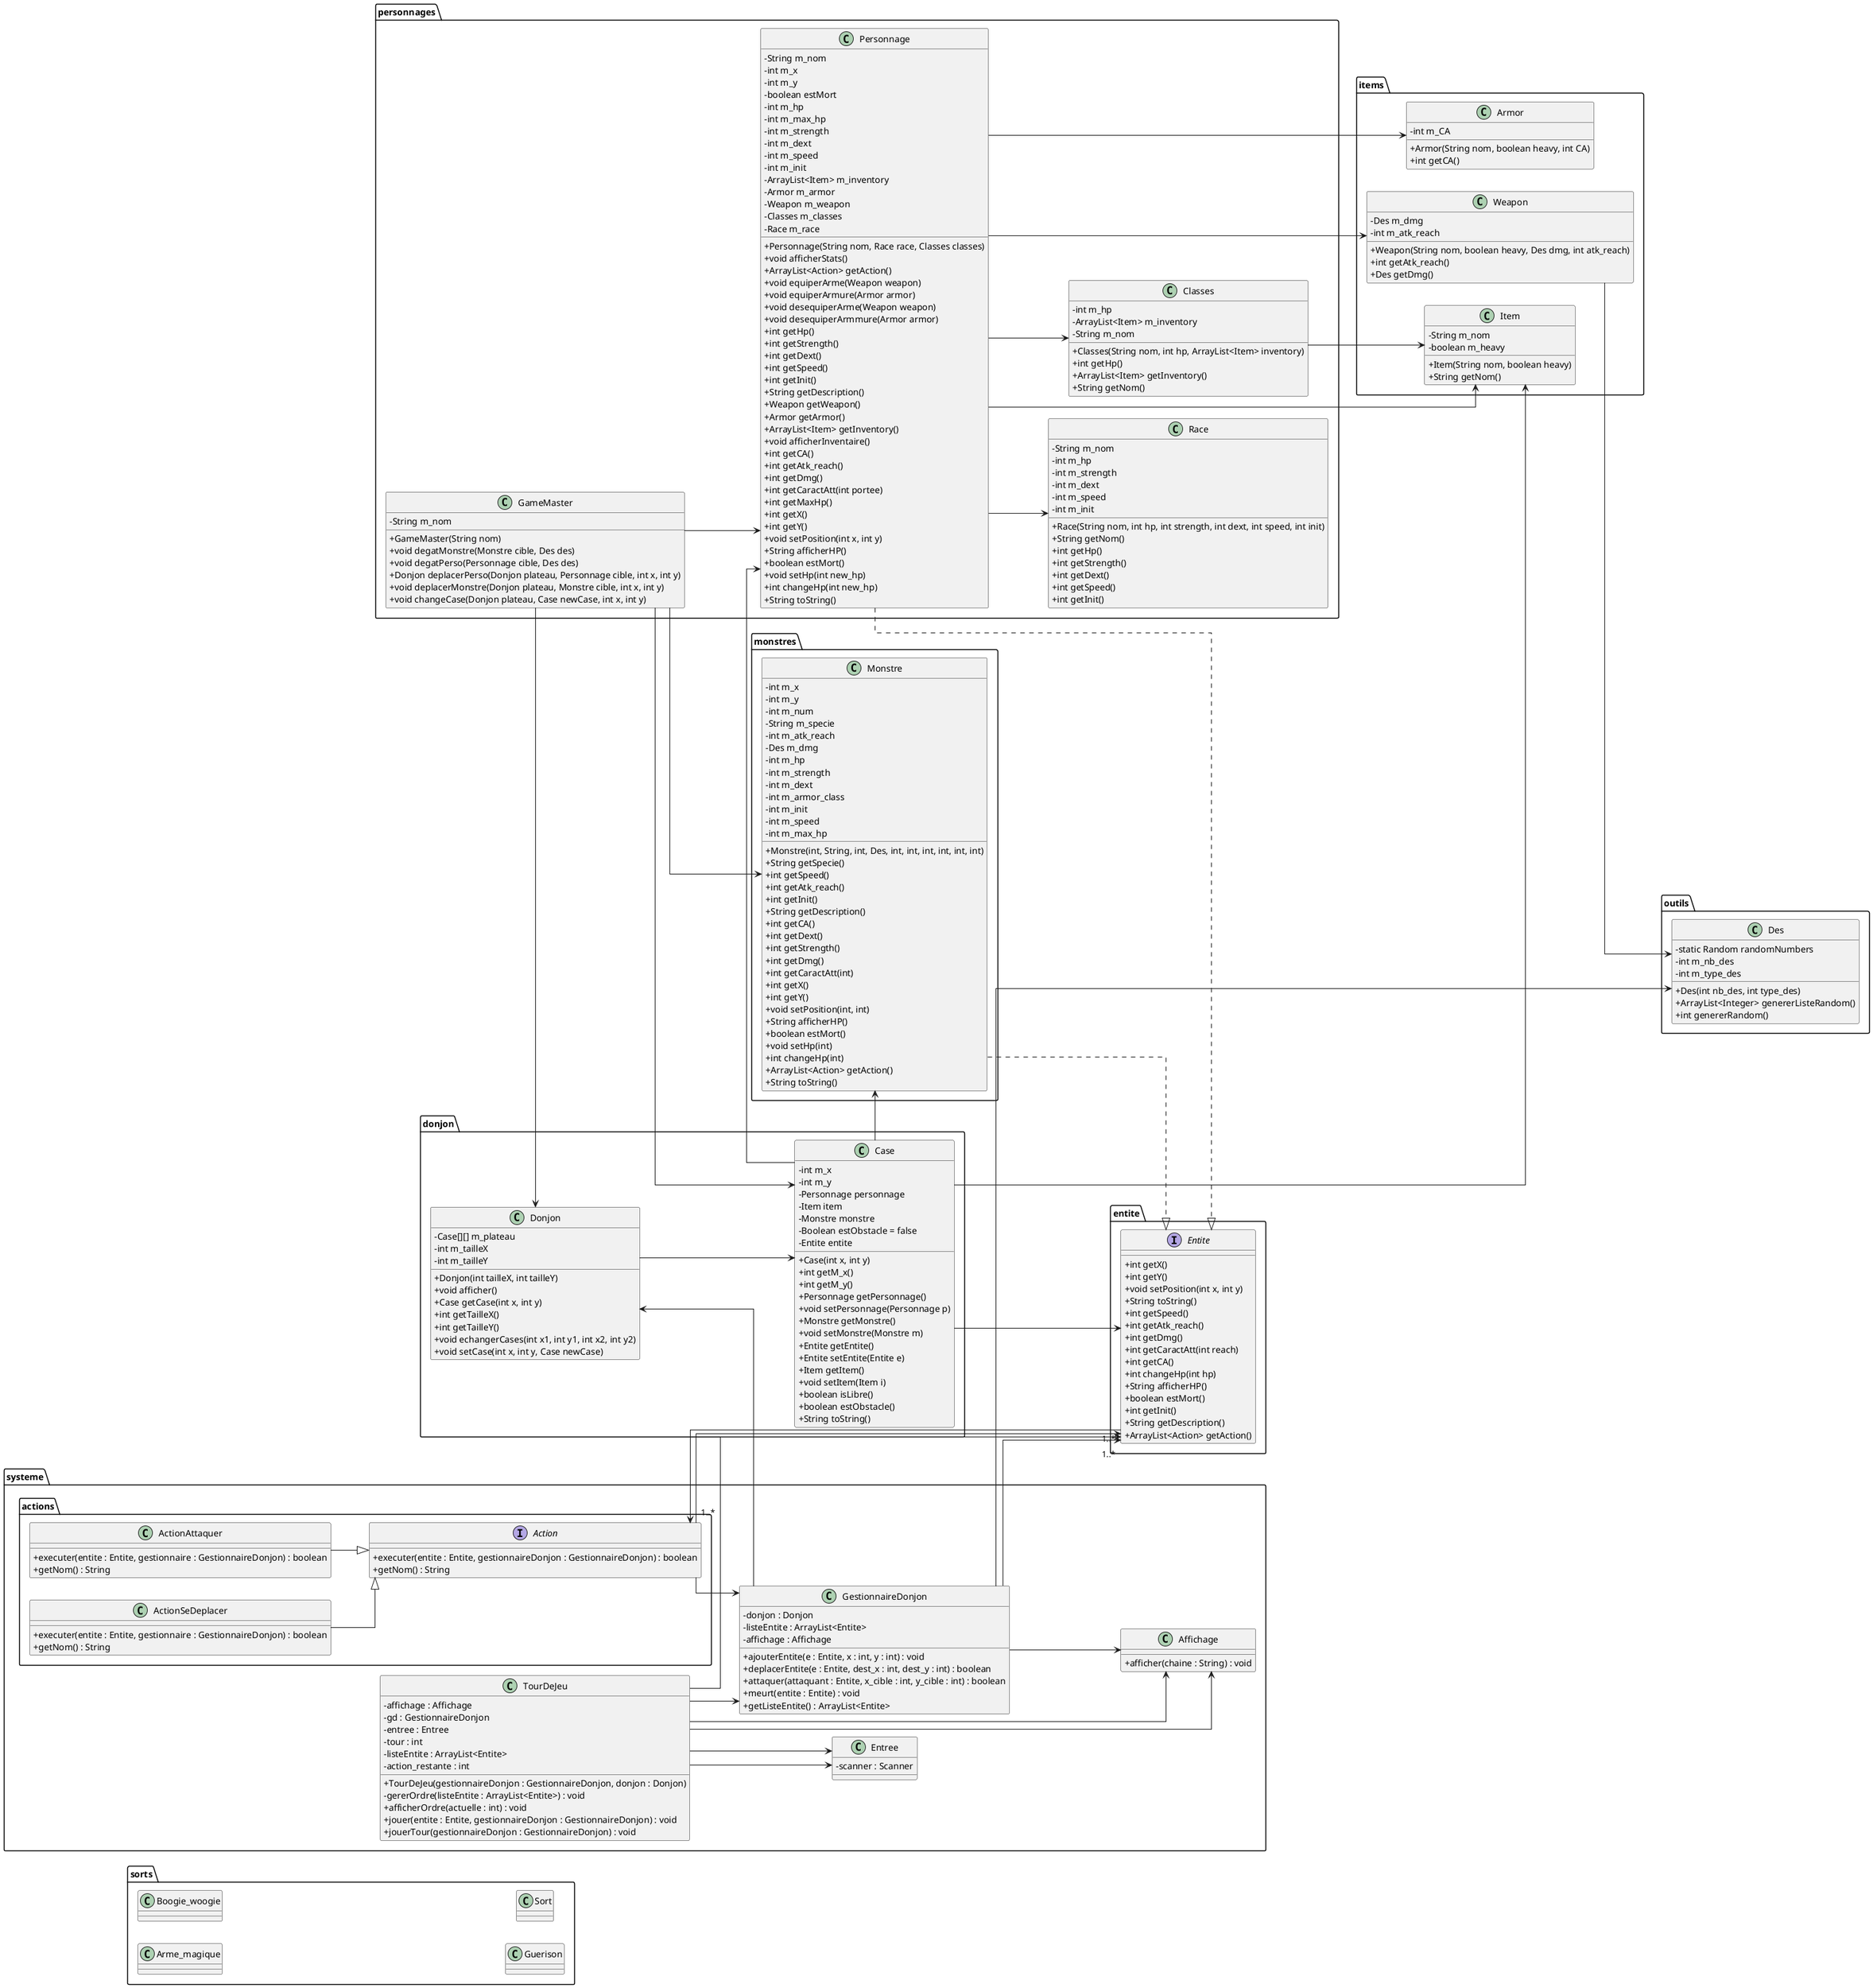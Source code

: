 @startuml
skinparam classAttributeIconSize 0
left to right direction
skinparam linetype ortho

package donjon{
    class Case{
        - int m_x
        - int m_y
        - Personnage personnage
        - Item item
        - Monstre monstre
        - Boolean estObstacle = false
        - Entite entite

        + Case(int x, int y)
        + int getM_x()
        + int getM_y()
        + Personnage getPersonnage()
        + void setPersonnage(Personnage p)
        + Monstre getMonstre()
        + void setMonstre(Monstre m)
        + Entite getEntite()
        + Entite setEntite(Entite e)
        + Item getItem()
        + void setItem(Item i)
        + boolean isLibre()
        + boolean estObstacle()
        + String toString()
    }

    class Donjon{
        - Case[][] m_plateau
        - int m_tailleX
        - int m_tailleY

        + Donjon(int tailleX, int tailleY)
        + void afficher()
        + Case getCase(int x, int y)
        + int getTailleX()
        + int getTailleY()
        + void echangerCases(int x1, int y1, int x2, int y2)
        + void setCase(int x, int y, Case newCase)
    }
}
package entite{
    interface Entite{
        + int getX()
        + int getY()
        + void setPosition(int x, int y)
        + String toString()
        + int getSpeed()
        + int getAtk_reach()
        + int getDmg()
        + int getCaractAtt(int reach)
        + int getCA()
        + int changeHp(int hp)
        + String afficherHP()
        + boolean estMort()
        + int getInit()
        + String getDescription()
        + ArrayList<Action> getAction()
    }
}
package items{
    class Armor{
        - int m_CA
        + Armor(String nom, boolean heavy, int CA)
        + int getCA()
    }
    class Item{
        - String m_nom
        - boolean m_heavy
        + Item(String nom, boolean heavy)
        + String getNom()
    }
    class Weapon{
        - Des m_dmg
        - int m_atk_reach
        + Weapon(String nom, boolean heavy, Des dmg, int atk_reach)
        + int getAtk_reach()
        + Des getDmg()
    }
}
package monstres{
    class Monstre{
        - int m_x
        - int m_y
        - int m_num
        - String m_specie
        - int m_atk_reach
        - Des m_dmg
        - int m_hp
        - int m_strength
        - int m_dext
        - int m_armor_class
        - int m_init
        - int m_speed
        - int m_max_hp
        + Monstre(int, String, int, Des, int, int, int, int, int, int)
        + String getSpecie()
        + int getSpeed()
        + int getAtk_reach()
        + int getInit()
        + String getDescription()
        + int getCA()
        + int getDext()
        + int getStrength()
        + int getDmg()
        + int getCaractAtt(int)
        + int getX()
        + int getY()
        + void setPosition(int, int)
        + String afficherHP()
        + boolean estMort()
        + void setHp(int)
        + int changeHp(int)
        + ArrayList<Action> getAction()
        + String toString()
    }
}
package outils{
    class Des{
        - static Random randomNumbers
        - int m_nb_des
        - int m_type_des
        + Des(int nb_des, int type_des)
        + ArrayList<Integer> genererListeRandom()
        + int genererRandom()
    }
}
package personnages{
    class Classes{
        - int m_hp
        - ArrayList<Item> m_inventory
        - String m_nom
        + Classes(String nom, int hp, ArrayList<Item> inventory)
        + int getHp()
        + ArrayList<Item> getInventory()
        + String getNom()
    }
    class GameMaster{
        - String m_nom
        + GameMaster(String nom)
        + void degatMonstre(Monstre cible, Des des)
        + void degatPerso(Personnage cible, Des des)
        + Donjon deplacerPerso(Donjon plateau, Personnage cible, int x, int y)
        + void deplacerMonstre(Donjon plateau, Monstre cible, int x, int y)
        + void changeCase(Donjon plateau, Case newCase, int x, int y)
    }
    class Personnage{
        - String m_nom
        - int m_x
        - int m_y
        - boolean estMort
        - int m_hp
        - int m_max_hp
        - int m_strength
        - int m_dext
        - int m_speed
        - int m_init
        - ArrayList<Item> m_inventory
        - Armor m_armor
        - Weapon m_weapon
        - Classes m_classes
        - Race m_race
        + Personnage(String nom, Race race, Classes classes)
        + void afficherStats()
        + ArrayList<Action> getAction()
        + void equiperArme(Weapon weapon)
        + void equiperArmure(Armor armor)
        + void desequiperArme(Weapon weapon)
        + void desequiperArmmure(Armor armor)
        + int getHp()
        + int getStrength()
        + int getDext()
        + int getSpeed()
        + int getInit()
        + String getDescription()
        + Weapon getWeapon()
        + Armor getArmor()
        + ArrayList<Item> getInventory()
        + void afficherInventaire()
        + int getCA()
        + int getAtk_reach()
        + int getDmg()
        + int getCaractAtt(int portee)
        + int getMaxHp()
        + int getX()
        + int getY()
        + void setPosition(int x, int y)
        + String afficherHP()
        + boolean estMort()
        + void setHp(int new_hp)
        + int changeHp(int new_hp)
        + String toString()
    }
    class Race{
        - String m_nom
        - int m_hp
        - int m_strength
        - int m_dext
        - int m_speed
        - int m_init
        + Race(String nom, int hp, int strength, int dext, int speed, int init)
        + String getNom()
        + int getHp()
        + int getStrength()
        + int getDext()
        + int getSpeed()
        + int getInit()
    }
}
package sorts{
    class Arme_magique{
    }
    class Boogie_woogie{
    }
    class Guerison{
    }
    class Sort{
    }
}
package systeme{
    package actions{
        interface Action{
            + executer(entite : Entite, gestionnaireDonjon : GestionnaireDonjon) : boolean
            + getNom() : String
        }
        class ActionAttaquer{
            + executer(entite : Entite, gestionnaire : GestionnaireDonjon) : boolean
            + getNom() : String
        }
        class ActionSeDeplacer{
            + executer(entite : Entite, gestionnaire : GestionnaireDonjon) : boolean
            + getNom() : String
        }
    }
    class Affichage{
        + afficher(chaine : String) : void
    }
    class Entree{
        - scanner : Scanner
    }
    class GestionnaireDonjon{
            - donjon : Donjon
            - listeEntite : ArrayList<Entite>
            - affichage : Affichage
            + ajouterEntite(e : Entite, x : int, y : int) : void
            + deplacerEntite(e : Entite, dest_x : int, dest_y : int) : boolean
            + attaquer(attaquant : Entite, x_cible : int, y_cible : int) : boolean
            + meurt(entite : Entite) : void
            + getListeEntite() : ArrayList<Entite>
    }
    class TourDeJeu{
            - affichage : Affichage
            - gd : GestionnaireDonjon
            - entree : Entree
            - tour : int
            - listeEntite : ArrayList<Entite>
            - action_restante : int
            + TourDeJeu(gestionnaireDonjon : GestionnaireDonjon, donjon : Donjon)
            - gererOrdre(listeEntite : ArrayList<Entite>) : void
            + afficherOrdre(actuelle : int) : void
            + jouer(entite : Entite, gestionnaireDonjon : GestionnaireDonjon) : void
            + jouerTour(gestionnaireDonjon : GestionnaireDonjon) : void
    }
}

ActionAttaquer --|> Action
ActionSeDeplacer --|> Action
TourDeJeu --> GestionnaireDonjon
TourDeJeu --> Affichage
TourDeJeu --> Entree
TourDeJeu --> "1..*" Entite
GestionnaireDonjon --> Donjon
GestionnaireDonjon --> Affichage
GestionnaireDonjon --> "1..*" Entite
Entite --> "1..*" Action
Action --> GestionnaireDonjon
Action --> Entite
GestionnaireDonjon --> Des
TourDeJeu --> Affichage
TourDeJeu --> Entree
Case --> Personnage
Case --> Monstre
Case --> Item
Case --> Entite
Donjon --> Case
Monstre ..|> Entite
Personnage ..|> Entite
Personnage --> Weapon
Personnage --> Armor
Personnage --> Item
Personnage --> Race
Personnage --> Classes
Classes --> Item
Weapon --> Des
GameMaster --> Donjon
GameMaster --> Monstre
GameMaster --> Personnage
GameMaster --> Case

@enduml